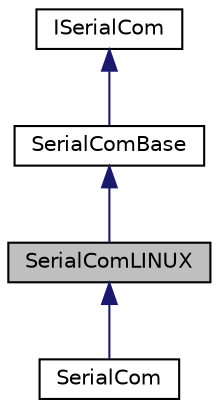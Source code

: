 digraph "SerialComLINUX"
{
 // LATEX_PDF_SIZE
  edge [fontname="Helvetica",fontsize="10",labelfontname="Helvetica",labelfontsize="10"];
  node [fontname="Helvetica",fontsize="10",shape=record];
  Node1 [label="SerialComLINUX",height=0.2,width=0.4,color="black", fillcolor="grey75", style="filled", fontcolor="black",tooltip=" "];
  Node2 -> Node1 [dir="back",color="midnightblue",fontsize="10",style="solid"];
  Node2 [label="SerialComBase",height=0.2,width=0.4,color="black", fillcolor="white", style="filled",URL="$classSerialComBase.html",tooltip=" "];
  Node3 -> Node2 [dir="back",color="midnightblue",fontsize="10",style="solid"];
  Node3 [label="ISerialCom",height=0.2,width=0.4,color="black", fillcolor="white", style="filled",URL="$classISerialCom.html",tooltip=" "];
  Node1 -> Node4 [dir="back",color="midnightblue",fontsize="10",style="solid"];
  Node4 [label="SerialCom",height=0.2,width=0.4,color="black", fillcolor="white", style="filled",URL="$classSerialCom.html",tooltip="Interface for a serial connection via serial port. The implementation of this communication requires ..."];
}
